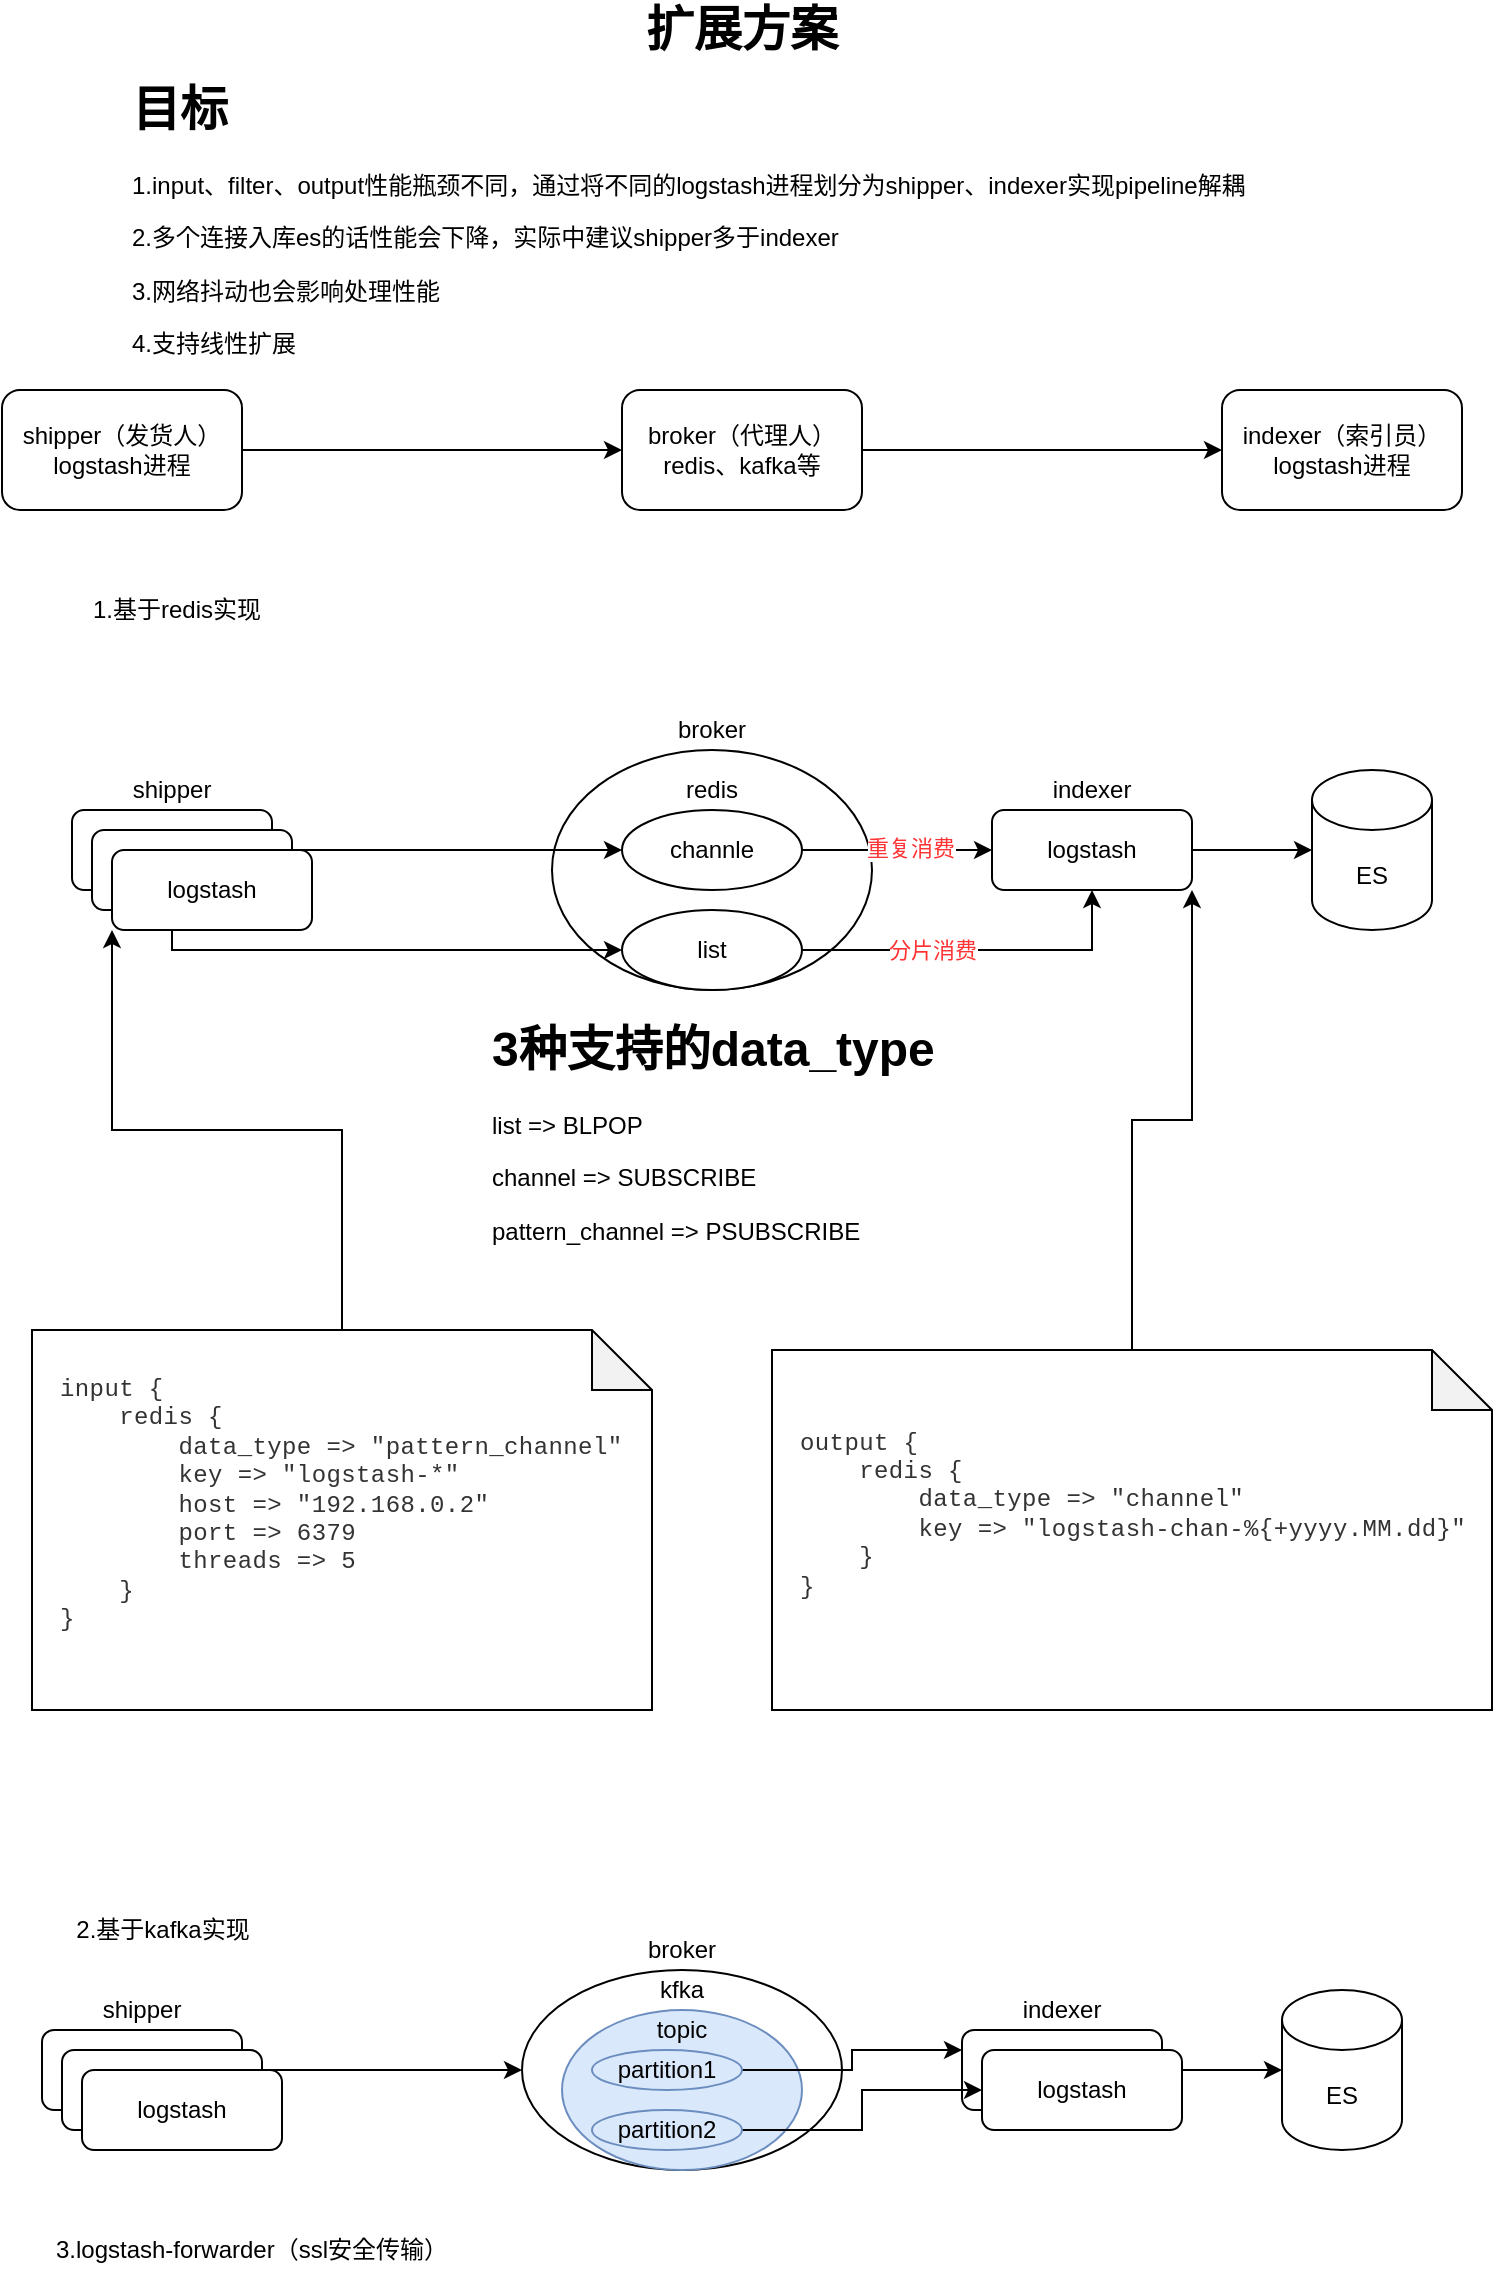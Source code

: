 <mxfile version="13.8.2" type="device"><diagram id="0W6nvFCrE4OTrG8sRRgn" name="Page-1"><mxGraphModel dx="1426" dy="668" grid="1" gridSize="10" guides="1" tooltips="1" connect="1" arrows="1" fold="1" page="1" pageScale="1" pageWidth="827" pageHeight="1169" math="0" shadow="0"><root><mxCell id="0"/><mxCell id="1" parent="0"/><mxCell id="jZZDprNBiLzr9glSQr0a-1" value="&lt;font style=&quot;font-size: 24px&quot;&gt;&lt;b&gt;扩展方案&lt;/b&gt;&lt;/font&gt;" style="text;html=1;strokeColor=none;fillColor=none;align=center;verticalAlign=middle;whiteSpace=wrap;rounded=0;" vertex="1" parent="1"><mxGeometry x="380" y="30" width="100" height="20" as="geometry"/></mxCell><mxCell id="jZZDprNBiLzr9glSQr0a-35" style="edgeStyle=orthogonalEdgeStyle;rounded=0;orthogonalLoop=1;jettySize=auto;html=1;" edge="1" parent="1" source="jZZDprNBiLzr9glSQr0a-2" target="jZZDprNBiLzr9glSQr0a-3"><mxGeometry relative="1" as="geometry"/></mxCell><mxCell id="jZZDprNBiLzr9glSQr0a-2" value="shipper（发货人）&lt;br&gt;logstash进程" style="rounded=1;whiteSpace=wrap;html=1;" vertex="1" parent="1"><mxGeometry x="60" y="220" width="120" height="60" as="geometry"/></mxCell><mxCell id="jZZDprNBiLzr9glSQr0a-36" style="edgeStyle=orthogonalEdgeStyle;rounded=0;orthogonalLoop=1;jettySize=auto;html=1;entryX=0;entryY=0.5;entryDx=0;entryDy=0;" edge="1" parent="1" source="jZZDprNBiLzr9glSQr0a-3" target="jZZDprNBiLzr9glSQr0a-4"><mxGeometry relative="1" as="geometry"/></mxCell><mxCell id="jZZDprNBiLzr9glSQr0a-3" value="broker（代理人）&lt;br&gt;redis、kafka等" style="rounded=1;whiteSpace=wrap;html=1;" vertex="1" parent="1"><mxGeometry x="370" y="220" width="120" height="60" as="geometry"/></mxCell><mxCell id="jZZDprNBiLzr9glSQr0a-4" value="indexer（索引员）&lt;br&gt;logstash进程" style="rounded=1;whiteSpace=wrap;html=1;" vertex="1" parent="1"><mxGeometry x="670" y="220" width="120" height="60" as="geometry"/></mxCell><mxCell id="jZZDprNBiLzr9glSQr0a-5" value="&lt;h1&gt;目标&lt;/h1&gt;&lt;p&gt;1.input、filter、output性能瓶颈不同，通过将不同的logstash进程划分为shipper、indexer实现pipeline解耦&lt;/p&gt;&lt;p&gt;2.多个连接入库es的话性能会下降，实际中建议shipper多于indexer&lt;/p&gt;&lt;p&gt;3.网络抖动也会影响处理性能&lt;/p&gt;&lt;p&gt;4.支持线性扩展&lt;/p&gt;" style="text;html=1;strokeColor=none;fillColor=none;spacing=5;spacingTop=-20;whiteSpace=wrap;overflow=hidden;rounded=0;" vertex="1" parent="1"><mxGeometry x="120" y="60" width="640" height="150" as="geometry"/></mxCell><mxCell id="jZZDprNBiLzr9glSQr0a-9" value="" style="ellipse;whiteSpace=wrap;html=1;" vertex="1" parent="1"><mxGeometry x="335" y="400" width="160" height="120" as="geometry"/></mxCell><mxCell id="jZZDprNBiLzr9glSQr0a-10" value="redis" style="text;html=1;strokeColor=none;fillColor=none;align=center;verticalAlign=middle;whiteSpace=wrap;rounded=0;" vertex="1" parent="1"><mxGeometry x="395" y="410" width="40" height="20" as="geometry"/></mxCell><mxCell id="jZZDprNBiLzr9glSQr0a-21" style="edgeStyle=orthogonalEdgeStyle;rounded=0;orthogonalLoop=1;jettySize=auto;html=1;entryX=0;entryY=0.5;entryDx=0;entryDy=0;" edge="1" parent="1" source="jZZDprNBiLzr9glSQr0a-11" target="jZZDprNBiLzr9glSQr0a-15"><mxGeometry relative="1" as="geometry"/></mxCell><mxCell id="jZZDprNBiLzr9glSQr0a-33" value="&lt;font color=&quot;#ff3333&quot;&gt;重复消费&lt;/font&gt;" style="edgeLabel;html=1;align=center;verticalAlign=middle;resizable=0;points=[];" vertex="1" connectable="0" parent="jZZDprNBiLzr9glSQr0a-21"><mxGeometry x="0.137" y="1" relative="1" as="geometry"><mxPoint as="offset"/></mxGeometry></mxCell><mxCell id="jZZDprNBiLzr9glSQr0a-11" value="channle" style="ellipse;whiteSpace=wrap;html=1;" vertex="1" parent="1"><mxGeometry x="370" y="430" width="90" height="40" as="geometry"/></mxCell><mxCell id="jZZDprNBiLzr9glSQr0a-22" style="edgeStyle=orthogonalEdgeStyle;rounded=0;orthogonalLoop=1;jettySize=auto;html=1;entryX=0.5;entryY=1;entryDx=0;entryDy=0;" edge="1" parent="1" source="jZZDprNBiLzr9glSQr0a-12" target="jZZDprNBiLzr9glSQr0a-15"><mxGeometry relative="1" as="geometry"/></mxCell><mxCell id="jZZDprNBiLzr9glSQr0a-34" value="&lt;font color=&quot;#ff3333&quot;&gt;分片消费&lt;/font&gt;" style="edgeLabel;html=1;align=center;verticalAlign=middle;resizable=0;points=[];" vertex="1" connectable="0" parent="jZZDprNBiLzr9glSQr0a-22"><mxGeometry x="-0.429" y="3" relative="1" as="geometry"><mxPoint x="15" y="3" as="offset"/></mxGeometry></mxCell><mxCell id="jZZDprNBiLzr9glSQr0a-12" value="list" style="ellipse;whiteSpace=wrap;html=1;" vertex="1" parent="1"><mxGeometry x="370" y="480" width="90" height="40" as="geometry"/></mxCell><mxCell id="jZZDprNBiLzr9glSQr0a-13" value="ES" style="shape=cylinder3;whiteSpace=wrap;html=1;boundedLbl=1;backgroundOutline=1;size=15;" vertex="1" parent="1"><mxGeometry x="715" y="410" width="60" height="80" as="geometry"/></mxCell><mxCell id="jZZDprNBiLzr9glSQr0a-23" style="edgeStyle=orthogonalEdgeStyle;rounded=0;orthogonalLoop=1;jettySize=auto;html=1;entryX=0;entryY=0.5;entryDx=0;entryDy=0;" edge="1" parent="1" source="jZZDprNBiLzr9glSQr0a-14" target="jZZDprNBiLzr9glSQr0a-11"><mxGeometry relative="1" as="geometry"/></mxCell><mxCell id="jZZDprNBiLzr9glSQr0a-24" style="edgeStyle=orthogonalEdgeStyle;rounded=0;orthogonalLoop=1;jettySize=auto;html=1;entryX=0;entryY=0.5;entryDx=0;entryDy=0;exitX=0.5;exitY=1;exitDx=0;exitDy=0;" edge="1" parent="1" source="jZZDprNBiLzr9glSQr0a-14" target="jZZDprNBiLzr9glSQr0a-12"><mxGeometry relative="1" as="geometry"/></mxCell><mxCell id="jZZDprNBiLzr9glSQr0a-14" value="logstash" style="rounded=1;whiteSpace=wrap;html=1;" vertex="1" parent="1"><mxGeometry x="95" y="430" width="100" height="40" as="geometry"/></mxCell><mxCell id="jZZDprNBiLzr9glSQr0a-20" style="edgeStyle=orthogonalEdgeStyle;rounded=0;orthogonalLoop=1;jettySize=auto;html=1;entryX=0;entryY=0.5;entryDx=0;entryDy=0;entryPerimeter=0;" edge="1" parent="1" source="jZZDprNBiLzr9glSQr0a-15" target="jZZDprNBiLzr9glSQr0a-13"><mxGeometry relative="1" as="geometry"/></mxCell><mxCell id="jZZDprNBiLzr9glSQr0a-15" value="logstash" style="rounded=1;whiteSpace=wrap;html=1;" vertex="1" parent="1"><mxGeometry x="555" y="430" width="100" height="40" as="geometry"/></mxCell><mxCell id="jZZDprNBiLzr9glSQr0a-16" value="broker" style="text;html=1;strokeColor=none;fillColor=none;align=center;verticalAlign=middle;whiteSpace=wrap;rounded=0;" vertex="1" parent="1"><mxGeometry x="395" y="380" width="40" height="20" as="geometry"/></mxCell><mxCell id="jZZDprNBiLzr9glSQr0a-17" value="shipper" style="text;html=1;strokeColor=none;fillColor=none;align=center;verticalAlign=middle;whiteSpace=wrap;rounded=0;" vertex="1" parent="1"><mxGeometry x="125" y="410" width="40" height="20" as="geometry"/></mxCell><mxCell id="jZZDprNBiLzr9glSQr0a-19" value="indexer" style="text;html=1;strokeColor=none;fillColor=none;align=center;verticalAlign=middle;whiteSpace=wrap;rounded=0;" vertex="1" parent="1"><mxGeometry x="585" y="410" width="40" height="20" as="geometry"/></mxCell><mxCell id="jZZDprNBiLzr9glSQr0a-25" value="logstash" style="rounded=1;whiteSpace=wrap;html=1;" vertex="1" parent="1"><mxGeometry x="105" y="440" width="100" height="40" as="geometry"/></mxCell><mxCell id="jZZDprNBiLzr9glSQr0a-26" value="logstash" style="rounded=1;whiteSpace=wrap;html=1;" vertex="1" parent="1"><mxGeometry x="115" y="450" width="100" height="40" as="geometry"/></mxCell><mxCell id="jZZDprNBiLzr9glSQr0a-29" style="edgeStyle=orthogonalEdgeStyle;rounded=0;orthogonalLoop=1;jettySize=auto;html=1;entryX=0;entryY=1;entryDx=0;entryDy=0;" edge="1" parent="1" source="jZZDprNBiLzr9glSQr0a-27" target="jZZDprNBiLzr9glSQr0a-26"><mxGeometry relative="1" as="geometry"/></mxCell><mxCell id="jZZDprNBiLzr9glSQr0a-27" value="&lt;pre style=&quot;box-sizing: border-box ; font-family: &amp;#34;consolas&amp;#34; , &amp;#34;liberation mono&amp;#34; , &amp;#34;menlo&amp;#34; , &amp;#34;courier&amp;#34; , monospace ; direction: ltr ; margin-top: 0px ; margin-bottom: 1.275em ; padding: 0.85em 1em ; border: none ; color: rgb(51 , 51 , 51) ; overflow: auto ; overflow-wrap: normal ; letter-spacing: 0.2px&quot;&gt;&lt;code style=&quot;background-position: 0px 0px ; box-sizing: border-box ; font-family: &amp;#34;consolas&amp;#34; , &amp;#34;liberation mono&amp;#34; , &amp;#34;menlo&amp;#34; , &amp;#34;courier&amp;#34; , monospace ; direction: ltr ; margin: 0px ; padding: 0px ; border: none ; color: inherit ; display: inline ; line-height: inherit&quot;&gt;&lt;font style=&quot;font-size: 12px&quot;&gt;input {&lt;br&gt;    redis {&lt;br&gt;        data_type =&amp;gt; &quot;pattern_channel&quot;&lt;br&gt;        key =&amp;gt; &quot;logstash-*&quot;&lt;br&gt;        host =&amp;gt; &quot;192.168.0.2&quot;&lt;br&gt;        port =&amp;gt; 6379&lt;br&gt;        threads =&amp;gt; 5&lt;br&gt;    }&lt;br&gt;}&lt;/font&gt;&lt;/code&gt;&lt;/pre&gt;" style="shape=note;whiteSpace=wrap;html=1;backgroundOutline=1;darkOpacity=0.05;align=left;" vertex="1" parent="1"><mxGeometry x="75" y="690" width="310" height="190" as="geometry"/></mxCell><mxCell id="jZZDprNBiLzr9glSQr0a-30" value="&lt;h1&gt;3种支持的data_type&lt;/h1&gt;&lt;p&gt;&lt;span&gt;list =&amp;gt; BLPOP&lt;/span&gt;&lt;/p&gt;&lt;p&gt;&lt;span&gt;channel =&amp;gt; SUBSCRIBE&lt;/span&gt;&lt;/p&gt;&lt;p&gt;&lt;span&gt;pattern_channel =&amp;gt; PSUBSCRIBE&lt;/span&gt;&lt;/p&gt;" style="text;html=1;strokeColor=none;fillColor=none;spacing=5;spacingTop=-20;whiteSpace=wrap;overflow=hidden;rounded=0;" vertex="1" parent="1"><mxGeometry x="300" y="530" width="250" height="120" as="geometry"/></mxCell><mxCell id="jZZDprNBiLzr9glSQr0a-32" style="edgeStyle=orthogonalEdgeStyle;rounded=0;orthogonalLoop=1;jettySize=auto;html=1;entryX=1;entryY=1;entryDx=0;entryDy=0;" edge="1" parent="1" source="jZZDprNBiLzr9glSQr0a-31" target="jZZDprNBiLzr9glSQr0a-15"><mxGeometry relative="1" as="geometry"/></mxCell><mxCell id="jZZDprNBiLzr9glSQr0a-31" value="&lt;pre style=&quot;box-sizing: border-box ; font-family: &amp;#34;consolas&amp;#34; , &amp;#34;liberation mono&amp;#34; , &amp;#34;menlo&amp;#34; , &amp;#34;courier&amp;#34; , monospace ; direction: ltr ; margin-top: 0px ; margin-bottom: 1.275em ; padding: 0.85em 1em ; border: none ; color: rgb(51 , 51 , 51) ; overflow: auto ; overflow-wrap: normal ; letter-spacing: 0.2px&quot;&gt;&lt;code style=&quot;background-position: 0px 0px ; box-sizing: border-box ; font-family: &amp;#34;consolas&amp;#34; , &amp;#34;liberation mono&amp;#34; , &amp;#34;menlo&amp;#34; , &amp;#34;courier&amp;#34; , monospace ; direction: ltr ; margin: 0px ; padding: 0px ; border: none ; color: inherit ; display: inline ; line-height: inherit&quot;&gt;&lt;font style=&quot;font-size: 12px&quot;&gt;output {&lt;br&gt;    redis {&lt;br&gt;        data_type =&amp;gt; &quot;channel&quot;&lt;br&gt;        key =&amp;gt; &quot;logstash-chan-%{+yyyy.MM.dd}&quot;&lt;br&gt;    }&lt;br&gt;}&lt;/font&gt;&lt;/code&gt;&lt;/pre&gt;" style="shape=note;whiteSpace=wrap;html=1;backgroundOutline=1;darkOpacity=0.05;align=left;" vertex="1" parent="1"><mxGeometry x="445" y="700" width="360" height="180" as="geometry"/></mxCell><mxCell id="jZZDprNBiLzr9glSQr0a-37" value="1.基于redis实现" style="text;html=1;strokeColor=none;fillColor=none;align=center;verticalAlign=middle;whiteSpace=wrap;rounded=0;" vertex="1" parent="1"><mxGeometry x="85" y="320" width="125" height="20" as="geometry"/></mxCell><mxCell id="jZZDprNBiLzr9glSQr0a-38" value="2.基于kafka实现" style="text;html=1;strokeColor=none;fillColor=none;align=center;verticalAlign=middle;whiteSpace=wrap;rounded=0;" vertex="1" parent="1"><mxGeometry x="77.5" y="980" width="125" height="20" as="geometry"/></mxCell><mxCell id="jZZDprNBiLzr9glSQr0a-39" value="" style="ellipse;whiteSpace=wrap;html=1;" vertex="1" parent="1"><mxGeometry x="320" y="1010" width="160" height="100" as="geometry"/></mxCell><mxCell id="jZZDprNBiLzr9glSQr0a-40" value="kfka" style="text;html=1;strokeColor=none;fillColor=none;align=center;verticalAlign=middle;whiteSpace=wrap;rounded=0;" vertex="1" parent="1"><mxGeometry x="380" y="1010" width="40" height="20" as="geometry"/></mxCell><mxCell id="jZZDprNBiLzr9glSQr0a-43" value="" style="ellipse;whiteSpace=wrap;html=1;fillColor=#dae8fc;strokeColor=#6c8ebf;" vertex="1" parent="1"><mxGeometry x="340" y="1030" width="120" height="80" as="geometry"/></mxCell><mxCell id="jZZDprNBiLzr9glSQr0a-66" style="edgeStyle=orthogonalEdgeStyle;rounded=0;orthogonalLoop=1;jettySize=auto;html=1;entryX=0;entryY=0.25;entryDx=0;entryDy=0;" edge="1" parent="1" source="jZZDprNBiLzr9glSQr0a-46" target="jZZDprNBiLzr9glSQr0a-52"><mxGeometry relative="1" as="geometry"/></mxCell><mxCell id="jZZDprNBiLzr9glSQr0a-46" value="partition1" style="ellipse;whiteSpace=wrap;html=1;fillColor=#dae8fc;strokeColor=#6c8ebf;" vertex="1" parent="1"><mxGeometry x="355" y="1050" width="75" height="20" as="geometry"/></mxCell><mxCell id="jZZDprNBiLzr9glSQr0a-47" value="ES" style="shape=cylinder3;whiteSpace=wrap;html=1;boundedLbl=1;backgroundOutline=1;size=15;" vertex="1" parent="1"><mxGeometry x="700" y="1020" width="60" height="80" as="geometry"/></mxCell><mxCell id="jZZDprNBiLzr9glSQr0a-62" style="edgeStyle=orthogonalEdgeStyle;rounded=0;orthogonalLoop=1;jettySize=auto;html=1;" edge="1" parent="1" source="jZZDprNBiLzr9glSQr0a-50"><mxGeometry relative="1" as="geometry"><mxPoint x="320" y="1060" as="targetPoint"/></mxGeometry></mxCell><mxCell id="jZZDprNBiLzr9glSQr0a-50" value="logstash" style="rounded=1;whiteSpace=wrap;html=1;" vertex="1" parent="1"><mxGeometry x="80" y="1040" width="100" height="40" as="geometry"/></mxCell><mxCell id="jZZDprNBiLzr9glSQr0a-51" style="edgeStyle=orthogonalEdgeStyle;rounded=0;orthogonalLoop=1;jettySize=auto;html=1;entryX=0;entryY=0.5;entryDx=0;entryDy=0;entryPerimeter=0;" edge="1" parent="1" source="jZZDprNBiLzr9glSQr0a-52" target="jZZDprNBiLzr9glSQr0a-47"><mxGeometry relative="1" as="geometry"/></mxCell><mxCell id="jZZDprNBiLzr9glSQr0a-52" value="logstash" style="rounded=1;whiteSpace=wrap;html=1;" vertex="1" parent="1"><mxGeometry x="540" y="1040" width="100" height="40" as="geometry"/></mxCell><mxCell id="jZZDprNBiLzr9glSQr0a-53" value="broker" style="text;html=1;strokeColor=none;fillColor=none;align=center;verticalAlign=middle;whiteSpace=wrap;rounded=0;" vertex="1" parent="1"><mxGeometry x="380" y="990" width="40" height="20" as="geometry"/></mxCell><mxCell id="jZZDprNBiLzr9glSQr0a-54" value="shipper" style="text;html=1;strokeColor=none;fillColor=none;align=center;verticalAlign=middle;whiteSpace=wrap;rounded=0;" vertex="1" parent="1"><mxGeometry x="110" y="1020" width="40" height="20" as="geometry"/></mxCell><mxCell id="jZZDprNBiLzr9glSQr0a-55" value="indexer" style="text;html=1;strokeColor=none;fillColor=none;align=center;verticalAlign=middle;whiteSpace=wrap;rounded=0;" vertex="1" parent="1"><mxGeometry x="570" y="1020" width="40" height="20" as="geometry"/></mxCell><mxCell id="jZZDprNBiLzr9glSQr0a-56" value="logstash" style="rounded=1;whiteSpace=wrap;html=1;" vertex="1" parent="1"><mxGeometry x="90" y="1050" width="100" height="40" as="geometry"/></mxCell><mxCell id="jZZDprNBiLzr9glSQr0a-57" value="logstash" style="rounded=1;whiteSpace=wrap;html=1;" vertex="1" parent="1"><mxGeometry x="100" y="1060" width="100" height="40" as="geometry"/></mxCell><mxCell id="jZZDprNBiLzr9glSQr0a-58" value="topic" style="text;html=1;strokeColor=none;fillColor=none;align=center;verticalAlign=middle;whiteSpace=wrap;rounded=0;" vertex="1" parent="1"><mxGeometry x="380" y="1030" width="40" height="20" as="geometry"/></mxCell><mxCell id="jZZDprNBiLzr9glSQr0a-67" style="edgeStyle=orthogonalEdgeStyle;rounded=0;orthogonalLoop=1;jettySize=auto;html=1;entryX=0;entryY=0.5;entryDx=0;entryDy=0;" edge="1" parent="1" source="jZZDprNBiLzr9glSQr0a-60" target="jZZDprNBiLzr9glSQr0a-64"><mxGeometry relative="1" as="geometry"/></mxCell><mxCell id="jZZDprNBiLzr9glSQr0a-60" value="partition2" style="ellipse;whiteSpace=wrap;html=1;fillColor=#dae8fc;strokeColor=#6c8ebf;" vertex="1" parent="1"><mxGeometry x="355" y="1080" width="75" height="20" as="geometry"/></mxCell><mxCell id="jZZDprNBiLzr9glSQr0a-64" value="logstash" style="rounded=1;whiteSpace=wrap;html=1;" vertex="1" parent="1"><mxGeometry x="550" y="1050" width="100" height="40" as="geometry"/></mxCell><mxCell id="jZZDprNBiLzr9glSQr0a-68" value="3.logstash-forwarder（ssl安全传输）" style="text;html=1;strokeColor=none;fillColor=none;align=center;verticalAlign=middle;whiteSpace=wrap;rounded=0;" vertex="1" parent="1"><mxGeometry x="70" y="1140" width="230" height="20" as="geometry"/></mxCell><mxCell id="jZZDprNBiLzr9glSQr0a-69" style="edgeStyle=orthogonalEdgeStyle;rounded=0;orthogonalLoop=1;jettySize=auto;html=1;exitX=0.5;exitY=1;exitDx=0;exitDy=0;" edge="1" parent="1" source="jZZDprNBiLzr9glSQr0a-68" target="jZZDprNBiLzr9glSQr0a-68"><mxGeometry relative="1" as="geometry"/></mxCell></root></mxGraphModel></diagram></mxfile>